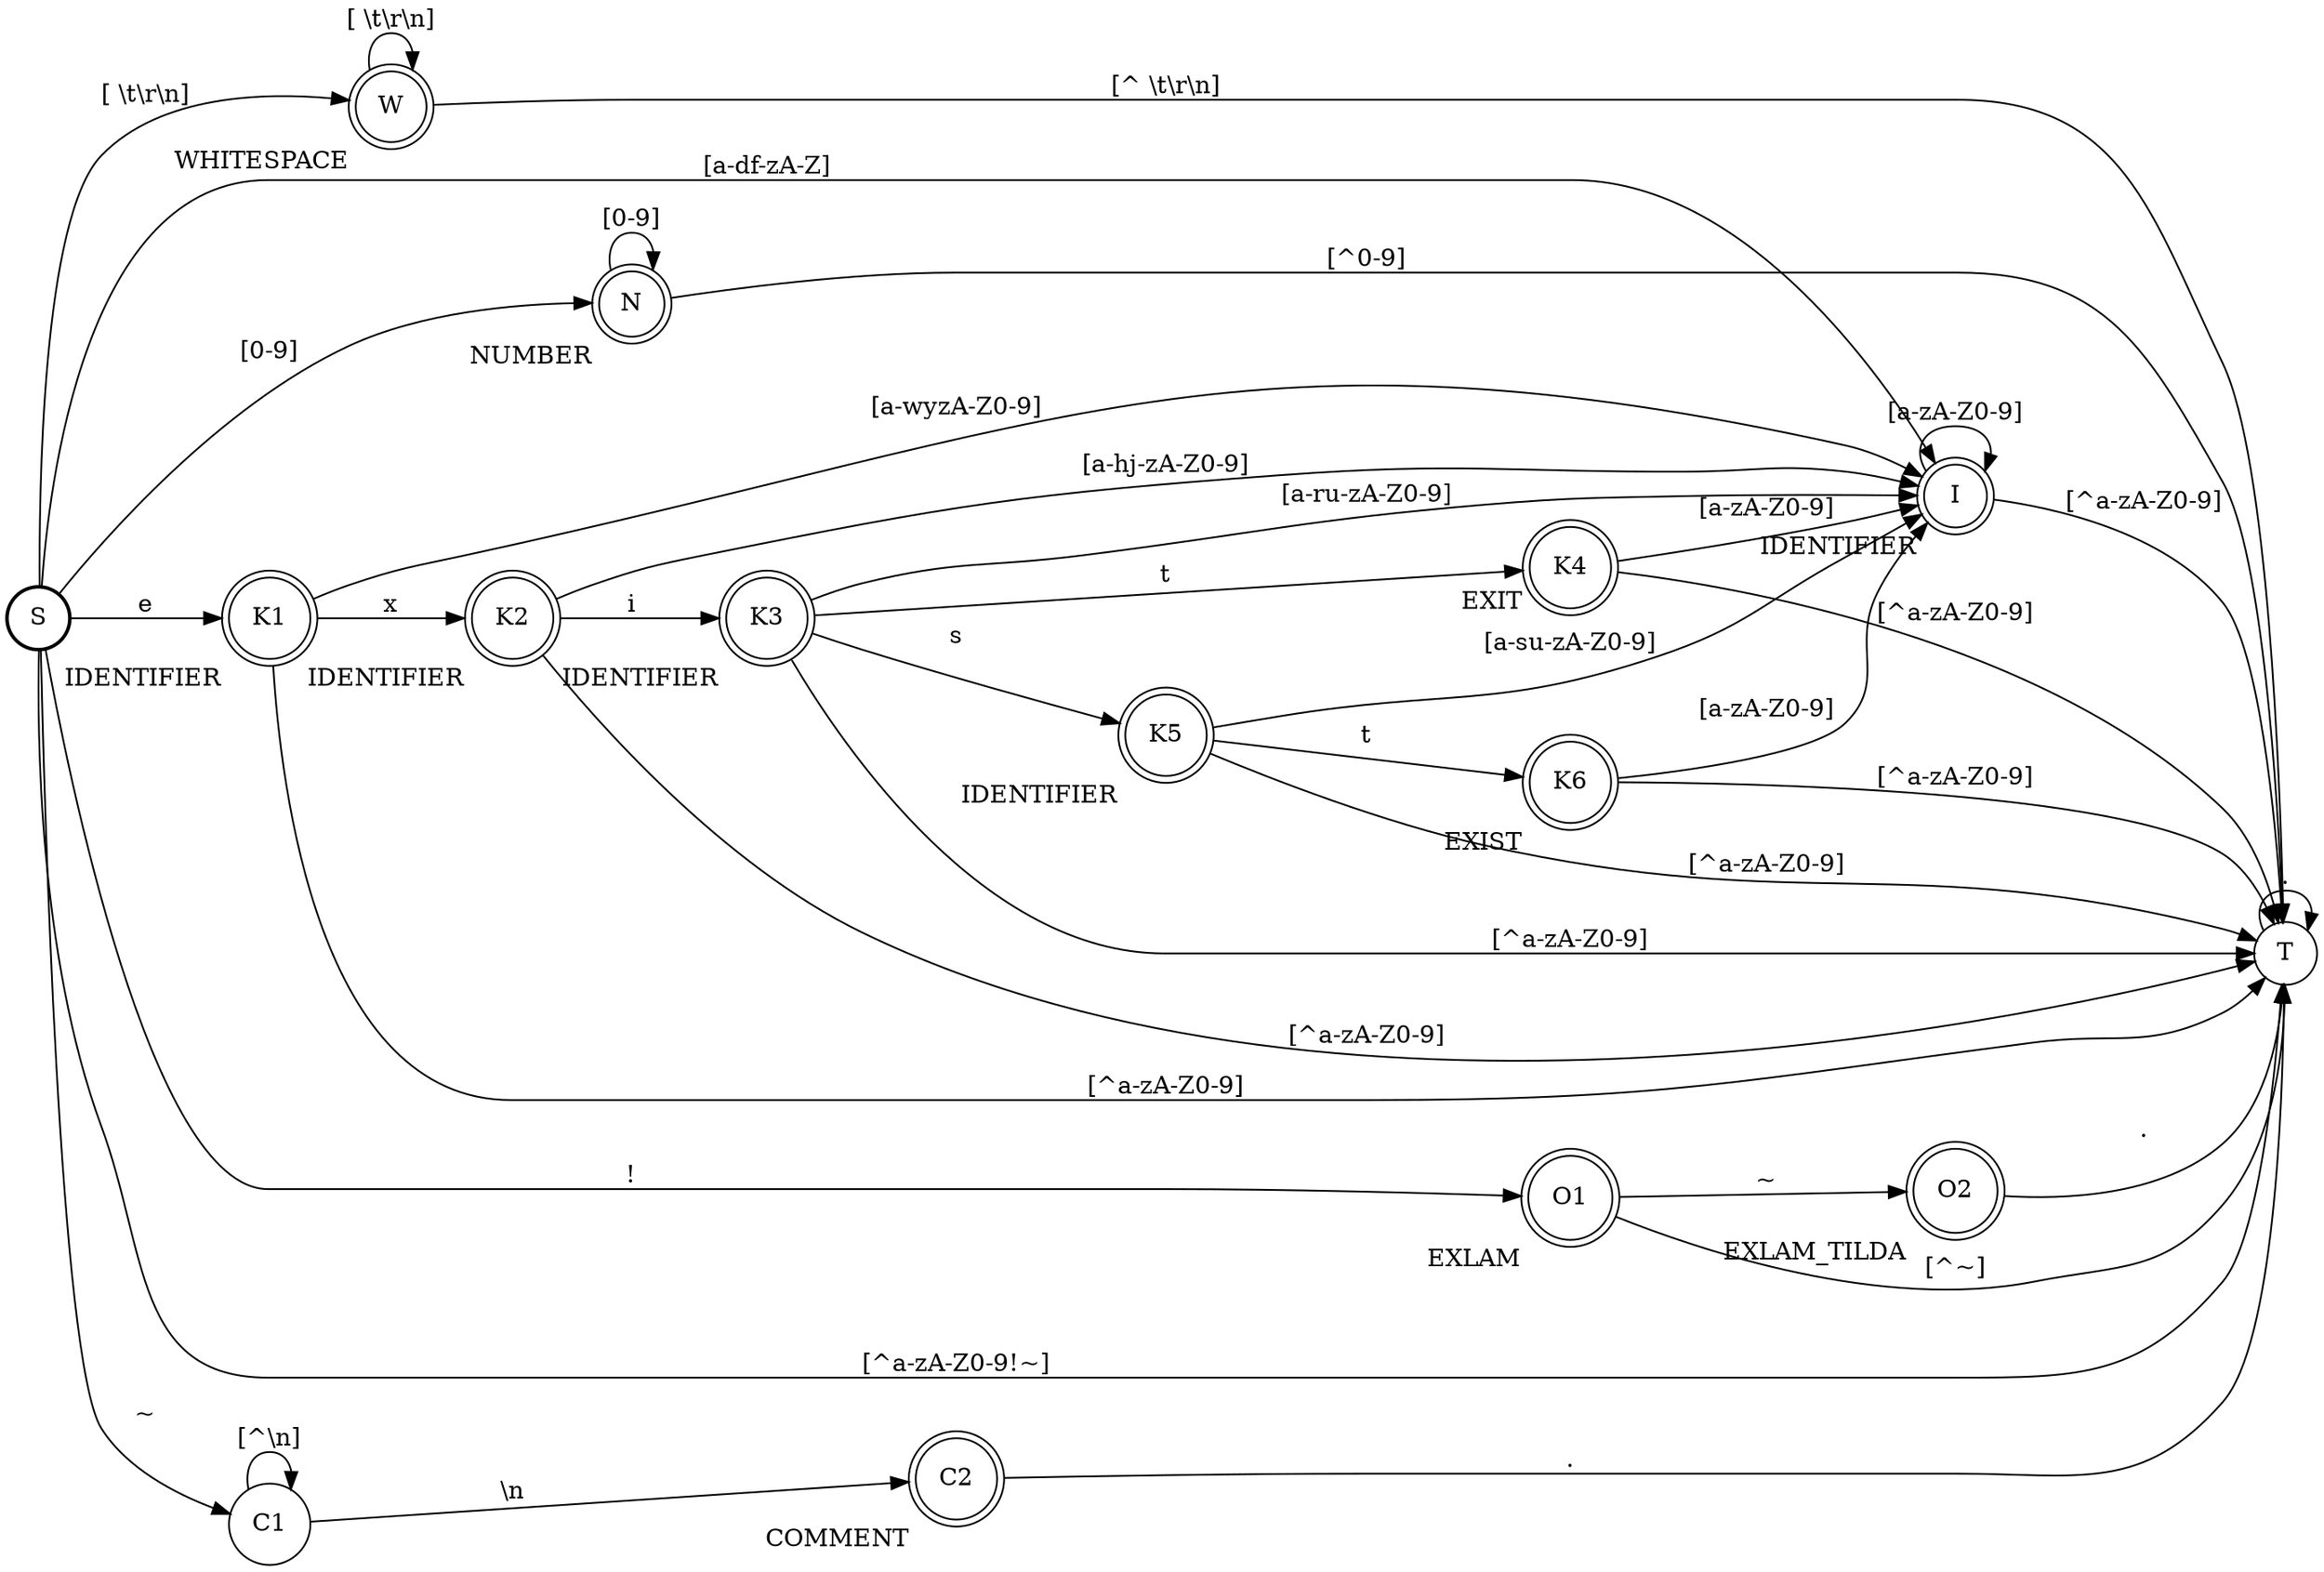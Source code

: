 digraph deterministic {
  rankdir="LR";

  node [shape=circle]
  S [style=bold]
  W, I, N, K1, K2, K3, K4, K5, K6, C2, O1, O2 [shape=doublecircle]
  W  [xlabel="WHITESPACE"]
  I, K1, K2, K3, K5 [xlabel="IDENTIFIER"]
  N  [xlabel="NUMBER"]
  K4 [xlabel="EXIT"]
  K6 [xlabel="EXIST"]
  C2 [xlabel="COMMENT"]
  O1 [xlabel="EXLAM"]
  O2 [xlabel="EXLAM_TILDA"]
  
  S  -> W  [label="[ \\t\\r\\n]"]
  W  -> W  [label="[ \\t\\r\\n]"]
  W  -> T  [label="[^ \\t\\r\\n]"]
  T  -> T  [label="."]
  S  -> I  [label="[a-df-zA-Z]"]
  I  -> I  [label="[a-zA-Z0-9]"]
  I  -> T  [label="[^a-zA-Z0-9]"]
  S  -> K1 [label="e"]
  K1 -> I  [label="[a-wyzA-Z0-9]"]
  K1 -> K2 [label="x"]
  K1 -> T  [label="[^a-zA-Z0-9]"]
  K2 -> I  [label="[a-hj-zA-Z0-9]"]
  K2 -> K3 [label="i"]
  K2 -> T  [label="[^a-zA-Z0-9]"]
  K3 -> I  [label="[a-ru-zA-Z0-9]"]
  K3 -> K4 [label="t"]
  K3 -> K5 [label="s"]
  K3 -> T  [label="[^a-zA-Z0-9]"]
  K4 -> I  [label="[a-zA-Z0-9]"] 
  K4 -> T  [label="[^a-zA-Z0-9]"]
  K5 -> I  [label="[a-su-zA-Z0-9]"]
  K5 -> K6 [label="t"]
  K5 -> T  [label="[^a-zA-Z0-9]"]
  K6 -> I  [label="[a-zA-Z0-9]"]
  K6 -> T  [label="[^a-zA-Z0-9]"]
  S  -> N  [label="[0-9]"]
  N  -> N  [label="[0-9]"]
  N  -> T  [label="[^0-9]"]
  S  -> C1 [label="~"]
  C1 -> C1 [label="[^\\n]"]
  C1 -> C2 [label="\\n"]
  C2 -> T  [label="."]
  S  -> O1 [label="!"]
  O1 -> O2 [label="~"]
  O1 -> T  [label="[^~]"]
  O2 -> T  [label="."]
  S  -> T  [label="[^a-zA-Z0-9!~]"]
}
